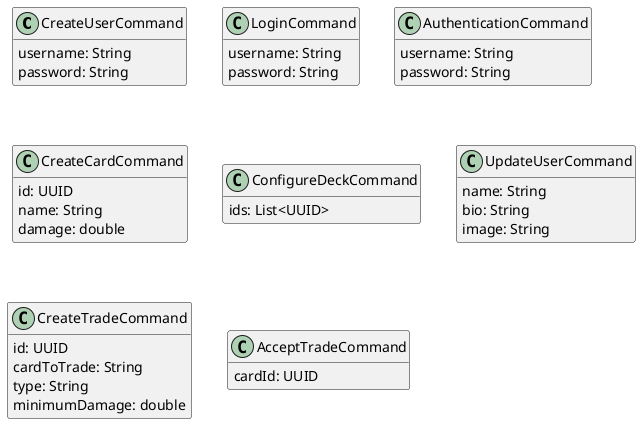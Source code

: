 @startuml
hide methods

class CreateUserCommand {
    username: String
    password: String
}

class LoginCommand {
    username: String
    password: String
}

class AuthenticationCommand {
    username: String
    password: String
}

class CreateCardCommand {
    id: UUID
    name: String
    damage: double
}

class ConfigureDeckCommand {
    ids: List<UUID>
}

class UpdateUserCommand {
    name: String
    bio: String
    image: String
}

class CreateTradeCommand {
    id: UUID
    cardToTrade: String
    type: String
    minimumDamage: double
}

class AcceptTradeCommand {
    cardId: UUID
}

@enduml